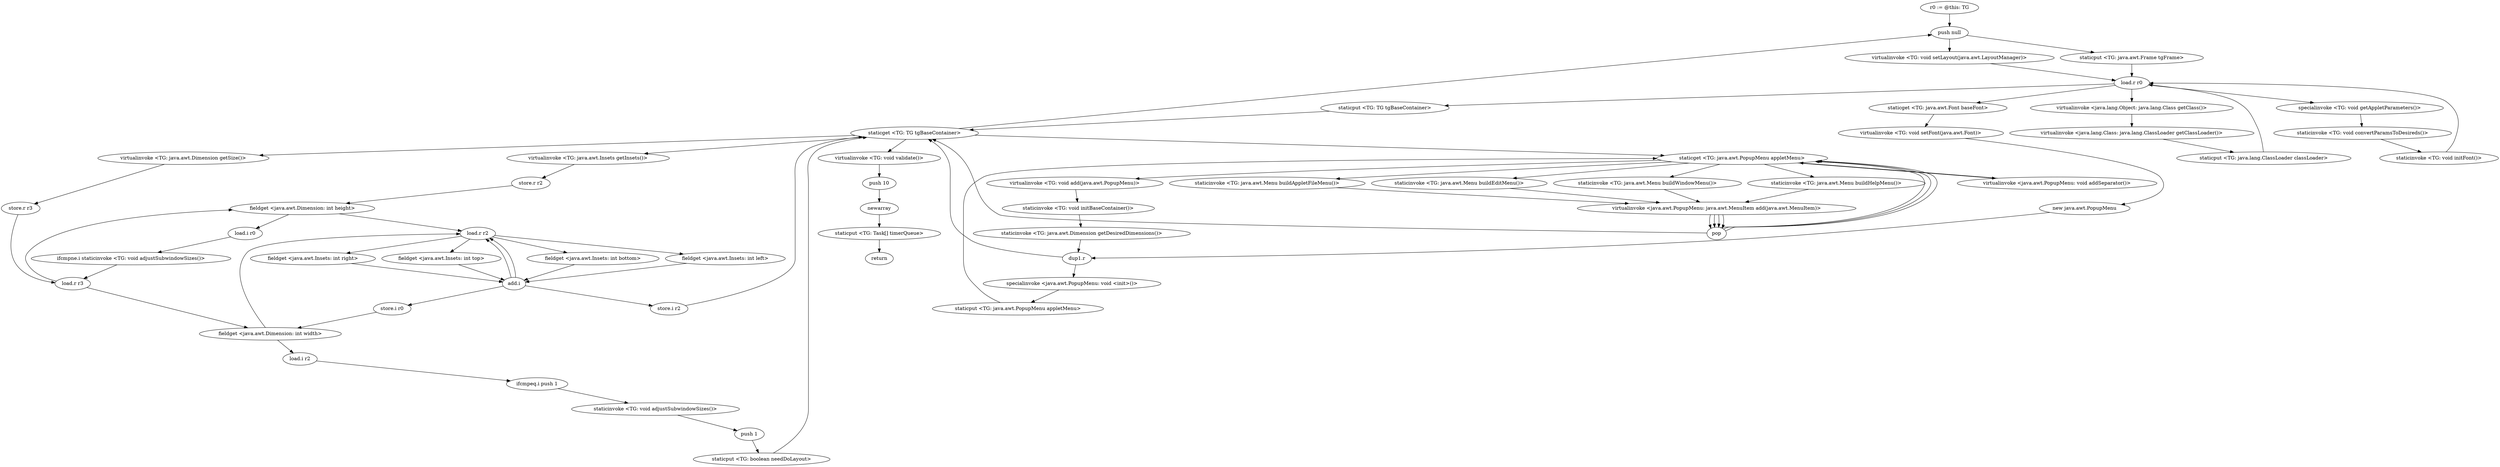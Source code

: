 digraph "" {
    "r0 := @this: TG"
    "push null"
    "r0 := @this: TG"->"push null";
    "staticput <TG: java.awt.Frame tgFrame>"
    "push null"->"staticput <TG: java.awt.Frame tgFrame>";
    "load.r r0"
    "staticput <TG: java.awt.Frame tgFrame>"->"load.r r0";
    "staticput <TG: TG tgBaseContainer>"
    "load.r r0"->"staticput <TG: TG tgBaseContainer>";
    "staticget <TG: TG tgBaseContainer>"
    "staticput <TG: TG tgBaseContainer>"->"staticget <TG: TG tgBaseContainer>";
    "staticget <TG: TG tgBaseContainer>"->"push null";
    "virtualinvoke <TG: void setLayout(java.awt.LayoutManager)>"
    "push null"->"virtualinvoke <TG: void setLayout(java.awt.LayoutManager)>";
    "virtualinvoke <TG: void setLayout(java.awt.LayoutManager)>"->"load.r r0";
    "virtualinvoke <java.lang.Object: java.lang.Class getClass()>"
    "load.r r0"->"virtualinvoke <java.lang.Object: java.lang.Class getClass()>";
    "virtualinvoke <java.lang.Class: java.lang.ClassLoader getClassLoader()>"
    "virtualinvoke <java.lang.Object: java.lang.Class getClass()>"->"virtualinvoke <java.lang.Class: java.lang.ClassLoader getClassLoader()>";
    "staticput <TG: java.lang.ClassLoader classLoader>"
    "virtualinvoke <java.lang.Class: java.lang.ClassLoader getClassLoader()>"->"staticput <TG: java.lang.ClassLoader classLoader>";
    "staticput <TG: java.lang.ClassLoader classLoader>"->"load.r r0";
    "specialinvoke <TG: void getAppletParameters()>"
    "load.r r0"->"specialinvoke <TG: void getAppletParameters()>";
    "staticinvoke <TG: void convertParamsToDesireds()>"
    "specialinvoke <TG: void getAppletParameters()>"->"staticinvoke <TG: void convertParamsToDesireds()>";
    "staticinvoke <TG: void initFont()>"
    "staticinvoke <TG: void convertParamsToDesireds()>"->"staticinvoke <TG: void initFont()>";
    "staticinvoke <TG: void initFont()>"->"load.r r0";
    "staticget <TG: java.awt.Font baseFont>"
    "load.r r0"->"staticget <TG: java.awt.Font baseFont>";
    "virtualinvoke <TG: void setFont(java.awt.Font)>"
    "staticget <TG: java.awt.Font baseFont>"->"virtualinvoke <TG: void setFont(java.awt.Font)>";
    "new java.awt.PopupMenu"
    "virtualinvoke <TG: void setFont(java.awt.Font)>"->"new java.awt.PopupMenu";
    "dup1.r"
    "new java.awt.PopupMenu"->"dup1.r";
    "specialinvoke <java.awt.PopupMenu: void <init>()>"
    "dup1.r"->"specialinvoke <java.awt.PopupMenu: void <init>()>";
    "staticput <TG: java.awt.PopupMenu appletMenu>"
    "specialinvoke <java.awt.PopupMenu: void <init>()>"->"staticput <TG: java.awt.PopupMenu appletMenu>";
    "staticget <TG: java.awt.PopupMenu appletMenu>"
    "staticput <TG: java.awt.PopupMenu appletMenu>"->"staticget <TG: java.awt.PopupMenu appletMenu>";
    "staticinvoke <TG: java.awt.Menu buildAppletFileMenu()>"
    "staticget <TG: java.awt.PopupMenu appletMenu>"->"staticinvoke <TG: java.awt.Menu buildAppletFileMenu()>";
    "virtualinvoke <java.awt.PopupMenu: java.awt.MenuItem add(java.awt.MenuItem)>"
    "staticinvoke <TG: java.awt.Menu buildAppletFileMenu()>"->"virtualinvoke <java.awt.PopupMenu: java.awt.MenuItem add(java.awt.MenuItem)>";
    "pop"
    "virtualinvoke <java.awt.PopupMenu: java.awt.MenuItem add(java.awt.MenuItem)>"->"pop";
    "pop"->"staticget <TG: java.awt.PopupMenu appletMenu>";
    "staticinvoke <TG: java.awt.Menu buildEditMenu()>"
    "staticget <TG: java.awt.PopupMenu appletMenu>"->"staticinvoke <TG: java.awt.Menu buildEditMenu()>";
    "staticinvoke <TG: java.awt.Menu buildEditMenu()>"->"virtualinvoke <java.awt.PopupMenu: java.awt.MenuItem add(java.awt.MenuItem)>";
    "virtualinvoke <java.awt.PopupMenu: java.awt.MenuItem add(java.awt.MenuItem)>"->"pop";
    "pop"->"staticget <TG: java.awt.PopupMenu appletMenu>";
    "staticinvoke <TG: java.awt.Menu buildWindowMenu()>"
    "staticget <TG: java.awt.PopupMenu appletMenu>"->"staticinvoke <TG: java.awt.Menu buildWindowMenu()>";
    "staticinvoke <TG: java.awt.Menu buildWindowMenu()>"->"virtualinvoke <java.awt.PopupMenu: java.awt.MenuItem add(java.awt.MenuItem)>";
    "virtualinvoke <java.awt.PopupMenu: java.awt.MenuItem add(java.awt.MenuItem)>"->"pop";
    "pop"->"staticget <TG: java.awt.PopupMenu appletMenu>";
    "virtualinvoke <java.awt.PopupMenu: void addSeparator()>"
    "staticget <TG: java.awt.PopupMenu appletMenu>"->"virtualinvoke <java.awt.PopupMenu: void addSeparator()>";
    "virtualinvoke <java.awt.PopupMenu: void addSeparator()>"->"staticget <TG: java.awt.PopupMenu appletMenu>";
    "staticinvoke <TG: java.awt.Menu buildHelpMenu()>"
    "staticget <TG: java.awt.PopupMenu appletMenu>"->"staticinvoke <TG: java.awt.Menu buildHelpMenu()>";
    "staticinvoke <TG: java.awt.Menu buildHelpMenu()>"->"virtualinvoke <java.awt.PopupMenu: java.awt.MenuItem add(java.awt.MenuItem)>";
    "virtualinvoke <java.awt.PopupMenu: java.awt.MenuItem add(java.awt.MenuItem)>"->"pop";
    "pop"->"staticget <TG: TG tgBaseContainer>";
    "staticget <TG: TG tgBaseContainer>"->"staticget <TG: java.awt.PopupMenu appletMenu>";
    "virtualinvoke <TG: void add(java.awt.PopupMenu)>"
    "staticget <TG: java.awt.PopupMenu appletMenu>"->"virtualinvoke <TG: void add(java.awt.PopupMenu)>";
    "staticinvoke <TG: void initBaseContainer()>"
    "virtualinvoke <TG: void add(java.awt.PopupMenu)>"->"staticinvoke <TG: void initBaseContainer()>";
    "staticinvoke <TG: java.awt.Dimension getDesiredDimensions()>"
    "staticinvoke <TG: void initBaseContainer()>"->"staticinvoke <TG: java.awt.Dimension getDesiredDimensions()>";
    "staticinvoke <TG: java.awt.Dimension getDesiredDimensions()>"->"dup1.r";
    "dup1.r"->"staticget <TG: TG tgBaseContainer>";
    "virtualinvoke <TG: java.awt.Insets getInsets()>"
    "staticget <TG: TG tgBaseContainer>"->"virtualinvoke <TG: java.awt.Insets getInsets()>";
    "store.r r2"
    "virtualinvoke <TG: java.awt.Insets getInsets()>"->"store.r r2";
    "fieldget <java.awt.Dimension: int height>"
    "store.r r2"->"fieldget <java.awt.Dimension: int height>";
    "load.r r2"
    "fieldget <java.awt.Dimension: int height>"->"load.r r2";
    "fieldget <java.awt.Insets: int top>"
    "load.r r2"->"fieldget <java.awt.Insets: int top>";
    "add.i"
    "fieldget <java.awt.Insets: int top>"->"add.i";
    "add.i"->"load.r r2";
    "fieldget <java.awt.Insets: int bottom>"
    "load.r r2"->"fieldget <java.awt.Insets: int bottom>";
    "fieldget <java.awt.Insets: int bottom>"->"add.i";
    "store.i r0"
    "add.i"->"store.i r0";
    "fieldget <java.awt.Dimension: int width>"
    "store.i r0"->"fieldget <java.awt.Dimension: int width>";
    "fieldget <java.awt.Dimension: int width>"->"load.r r2";
    "fieldget <java.awt.Insets: int left>"
    "load.r r2"->"fieldget <java.awt.Insets: int left>";
    "fieldget <java.awt.Insets: int left>"->"add.i";
    "add.i"->"load.r r2";
    "fieldget <java.awt.Insets: int right>"
    "load.r r2"->"fieldget <java.awt.Insets: int right>";
    "fieldget <java.awt.Insets: int right>"->"add.i";
    "store.i r2"
    "add.i"->"store.i r2";
    "store.i r2"->"staticget <TG: TG tgBaseContainer>";
    "virtualinvoke <TG: java.awt.Dimension getSize()>"
    "staticget <TG: TG tgBaseContainer>"->"virtualinvoke <TG: java.awt.Dimension getSize()>";
    "store.r r3"
    "virtualinvoke <TG: java.awt.Dimension getSize()>"->"store.r r3";
    "load.r r3"
    "store.r r3"->"load.r r3";
    "load.r r3"->"fieldget <java.awt.Dimension: int height>";
    "load.i r0"
    "fieldget <java.awt.Dimension: int height>"->"load.i r0";
    "ifcmpne.i staticinvoke <TG: void adjustSubwindowSizes()>"
    "load.i r0"->"ifcmpne.i staticinvoke <TG: void adjustSubwindowSizes()>";
    "ifcmpne.i staticinvoke <TG: void adjustSubwindowSizes()>"->"load.r r3";
    "load.r r3"->"fieldget <java.awt.Dimension: int width>";
    "load.i r2"
    "fieldget <java.awt.Dimension: int width>"->"load.i r2";
    "ifcmpeq.i push 1"
    "load.i r2"->"ifcmpeq.i push 1";
    "staticinvoke <TG: void adjustSubwindowSizes()>"
    "ifcmpeq.i push 1"->"staticinvoke <TG: void adjustSubwindowSizes()>";
    "push 1"
    "staticinvoke <TG: void adjustSubwindowSizes()>"->"push 1";
    "staticput <TG: boolean needDoLayout>"
    "push 1"->"staticput <TG: boolean needDoLayout>";
    "staticput <TG: boolean needDoLayout>"->"staticget <TG: TG tgBaseContainer>";
    "virtualinvoke <TG: void validate()>"
    "staticget <TG: TG tgBaseContainer>"->"virtualinvoke <TG: void validate()>";
    "push 10"
    "virtualinvoke <TG: void validate()>"->"push 10";
    "newarray"
    "push 10"->"newarray";
    "staticput <TG: Task[] timerQueue>"
    "newarray"->"staticput <TG: Task[] timerQueue>";
    "return"
    "staticput <TG: Task[] timerQueue>"->"return";
}
